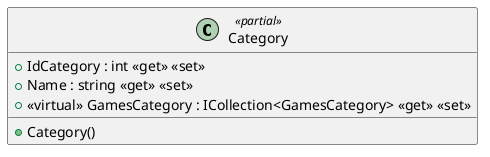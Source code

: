 @startuml
class Category <<partial>> {
    + Category()
    + IdCategory : int <<get>> <<set>>
    + Name : string <<get>> <<set>>
    + <<virtual>> GamesCategory : ICollection<GamesCategory> <<get>> <<set>>
}
@enduml
